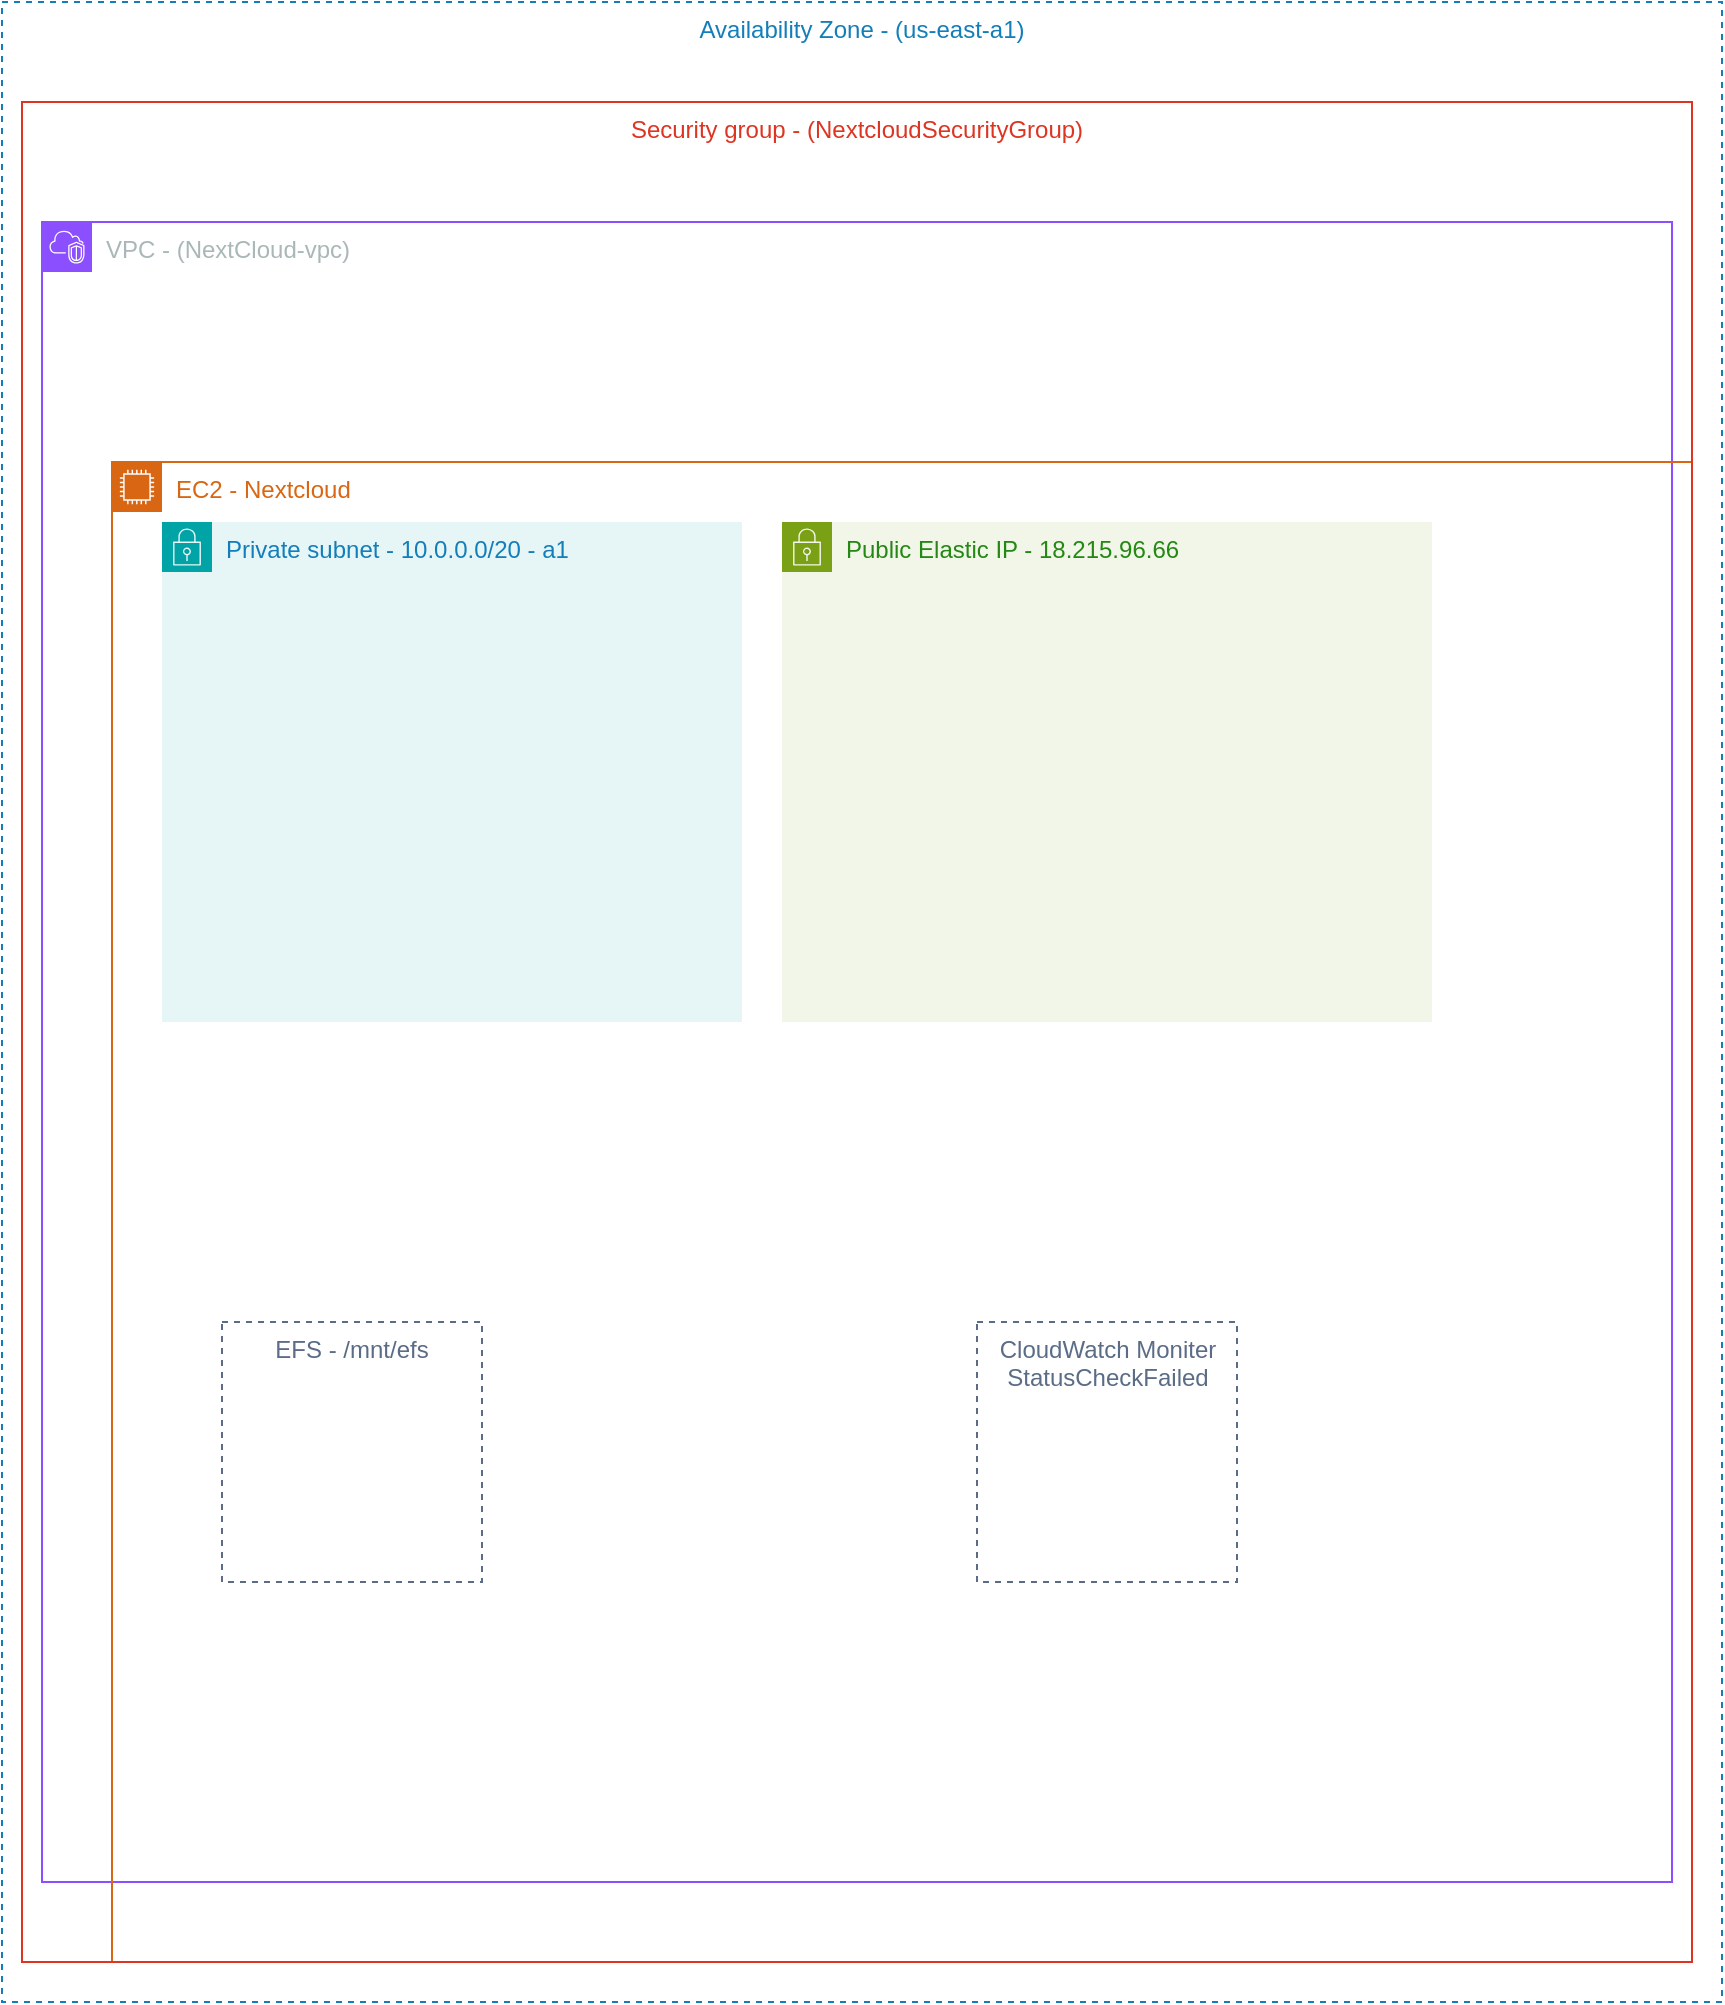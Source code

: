 <mxfile version="24.5.2" type="github">
  <diagram name="Page-1" id="6IrLrsnfuTDO0JxyIeJy">
    <mxGraphModel dx="3392" dy="1921" grid="1" gridSize="10" guides="1" tooltips="1" connect="1" arrows="1" fold="1" page="1" pageScale="1" pageWidth="850" pageHeight="1100" math="0" shadow="0">
      <root>
        <mxCell id="0" />
        <mxCell id="1" parent="0" />
        <mxCell id="_mHrZHotv5pdyZSLupDc-2" value="Availability Zone - (us-east-a1)" style="fillColor=none;strokeColor=#147EBA;dashed=1;verticalAlign=top;fontStyle=0;fontColor=#147EBA;whiteSpace=wrap;html=1;" vertex="1" parent="1">
          <mxGeometry x="-560" y="40" width="860" height="1000" as="geometry" />
        </mxCell>
        <mxCell id="_mHrZHotv5pdyZSLupDc-3" value="VPC - (NextCloud-vpc)" style="points=[[0,0],[0.25,0],[0.5,0],[0.75,0],[1,0],[1,0.25],[1,0.5],[1,0.75],[1,1],[0.75,1],[0.5,1],[0.25,1],[0,1],[0,0.75],[0,0.5],[0,0.25]];outlineConnect=0;gradientColor=none;html=1;whiteSpace=wrap;fontSize=12;fontStyle=0;container=1;pointerEvents=0;collapsible=0;recursiveResize=0;shape=mxgraph.aws4.group;grIcon=mxgraph.aws4.group_vpc2;strokeColor=#8C4FFF;fillColor=none;verticalAlign=top;align=left;spacingLeft=30;fontColor=#AAB7B8;dashed=0;" vertex="1" parent="1">
          <mxGeometry x="-540" y="150" width="815" height="830" as="geometry" />
        </mxCell>
        <mxCell id="_mHrZHotv5pdyZSLupDc-5" value="EC2 -&amp;nbsp;Nextcloud" style="points=[[0,0],[0.25,0],[0.5,0],[0.75,0],[1,0],[1,0.25],[1,0.5],[1,0.75],[1,1],[0.75,1],[0.5,1],[0.25,1],[0,1],[0,0.75],[0,0.5],[0,0.25]];outlineConnect=0;gradientColor=none;html=1;whiteSpace=wrap;fontSize=12;fontStyle=0;container=1;pointerEvents=0;collapsible=0;recursiveResize=0;shape=mxgraph.aws4.group;grIcon=mxgraph.aws4.group_ec2_instance_contents;strokeColor=#D86613;fillColor=none;verticalAlign=top;align=left;spacingLeft=30;fontColor=#D86613;dashed=0;" vertex="1" parent="_mHrZHotv5pdyZSLupDc-3">
          <mxGeometry x="35" y="120" width="790" height="750" as="geometry" />
        </mxCell>
        <mxCell id="_mHrZHotv5pdyZSLupDc-1" value="Security group - (NextcloudSecurityGroup)" style="fillColor=none;strokeColor=#DD3522;verticalAlign=top;fontStyle=0;fontColor=#DD3522;whiteSpace=wrap;html=1;" vertex="1" parent="_mHrZHotv5pdyZSLupDc-5">
          <mxGeometry x="-45" y="-180" width="835" height="930" as="geometry" />
        </mxCell>
        <mxCell id="_mHrZHotv5pdyZSLupDc-4" value="Private subnet -&amp;nbsp;10.0.0.0/20 - a1&amp;nbsp;" style="points=[[0,0],[0.25,0],[0.5,0],[0.75,0],[1,0],[1,0.25],[1,0.5],[1,0.75],[1,1],[0.75,1],[0.5,1],[0.25,1],[0,1],[0,0.75],[0,0.5],[0,0.25]];outlineConnect=0;gradientColor=none;html=1;whiteSpace=wrap;fontSize=12;fontStyle=0;container=1;pointerEvents=0;collapsible=0;recursiveResize=0;shape=mxgraph.aws4.group;grIcon=mxgraph.aws4.group_security_group;grStroke=0;strokeColor=#00A4A6;fillColor=#E6F6F7;verticalAlign=top;align=left;spacingLeft=30;fontColor=#147EBA;dashed=0;" vertex="1" parent="_mHrZHotv5pdyZSLupDc-5">
          <mxGeometry x="25" y="30" width="290" height="250" as="geometry" />
        </mxCell>
        <mxCell id="_mHrZHotv5pdyZSLupDc-6" value="Public&amp;nbsp;Elastic IP -&amp;nbsp;18.215.96.66" style="points=[[0,0],[0.25,0],[0.5,0],[0.75,0],[1,0],[1,0.25],[1,0.5],[1,0.75],[1,1],[0.75,1],[0.5,1],[0.25,1],[0,1],[0,0.75],[0,0.5],[0,0.25]];outlineConnect=0;gradientColor=none;html=1;whiteSpace=wrap;fontSize=12;fontStyle=0;container=1;pointerEvents=0;collapsible=0;recursiveResize=0;shape=mxgraph.aws4.group;grIcon=mxgraph.aws4.group_security_group;grStroke=0;strokeColor=#7AA116;fillColor=#F2F6E8;verticalAlign=top;align=left;spacingLeft=30;fontColor=#248814;dashed=0;" vertex="1" parent="_mHrZHotv5pdyZSLupDc-5">
          <mxGeometry x="335" y="30" width="325" height="250" as="geometry" />
        </mxCell>
        <mxCell id="_mHrZHotv5pdyZSLupDc-8" value="EFS - /mnt/efs" style="fillColor=none;strokeColor=#5A6C86;dashed=1;verticalAlign=top;fontStyle=0;fontColor=#5A6C86;whiteSpace=wrap;html=1;" vertex="1" parent="_mHrZHotv5pdyZSLupDc-5">
          <mxGeometry x="55" y="430" width="130" height="130" as="geometry" />
        </mxCell>
        <mxCell id="_mHrZHotv5pdyZSLupDc-9" value="CloudWatch Moniter&lt;div&gt;StatusCheckFailed&lt;br&gt;&lt;/div&gt;" style="fillColor=none;strokeColor=#5A6C86;dashed=1;verticalAlign=top;fontStyle=0;fontColor=#5A6C86;whiteSpace=wrap;html=1;" vertex="1" parent="_mHrZHotv5pdyZSLupDc-5">
          <mxGeometry x="432.5" y="430" width="130" height="130" as="geometry" />
        </mxCell>
      </root>
    </mxGraphModel>
  </diagram>
</mxfile>
